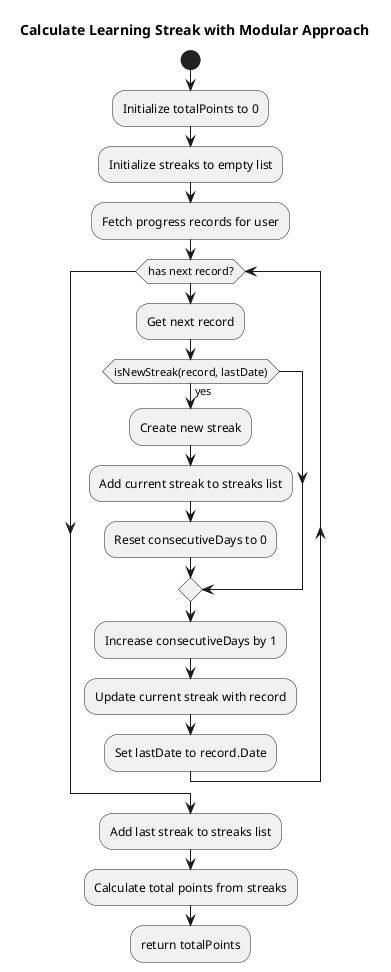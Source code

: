 @startuml

title Calculate Learning Streak with Modular Approach

start
:Initialize totalPoints to 0;
:Initialize streaks to empty list;
:Fetch progress records for user;
while (has next record?)
  :Get next record;
  if (isNewStreak(record, lastDate)) then (yes)
    :Create new streak;
    :Add current streak to streaks list;
    :Reset consecutiveDays to 0;
  endif
  :Increase consecutiveDays by 1;
  :Update current streak with record;
  :Set lastDate to record.Date;
endwhile
:Add last streak to streaks list;
:Calculate total points from streaks;
:return totalPoints;

@enduml